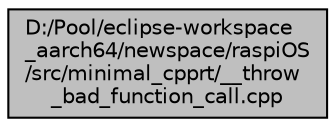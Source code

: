 digraph "D:/Pool/eclipse-workspace_aarch64/newspace/raspiOS/src/minimal_cpprt/__throw_bad_function_call.cpp"
{
  edge [fontname="Helvetica",fontsize="10",labelfontname="Helvetica",labelfontsize="10"];
  node [fontname="Helvetica",fontsize="10",shape=record];
  Node3857 [label="D:/Pool/eclipse-workspace\l_aarch64/newspace/raspiOS\l/src/minimal_cpprt/__throw\l_bad_function_call.cpp",height=0.2,width=0.4,color="black", fillcolor="grey75", style="filled", fontcolor="black"];
}
